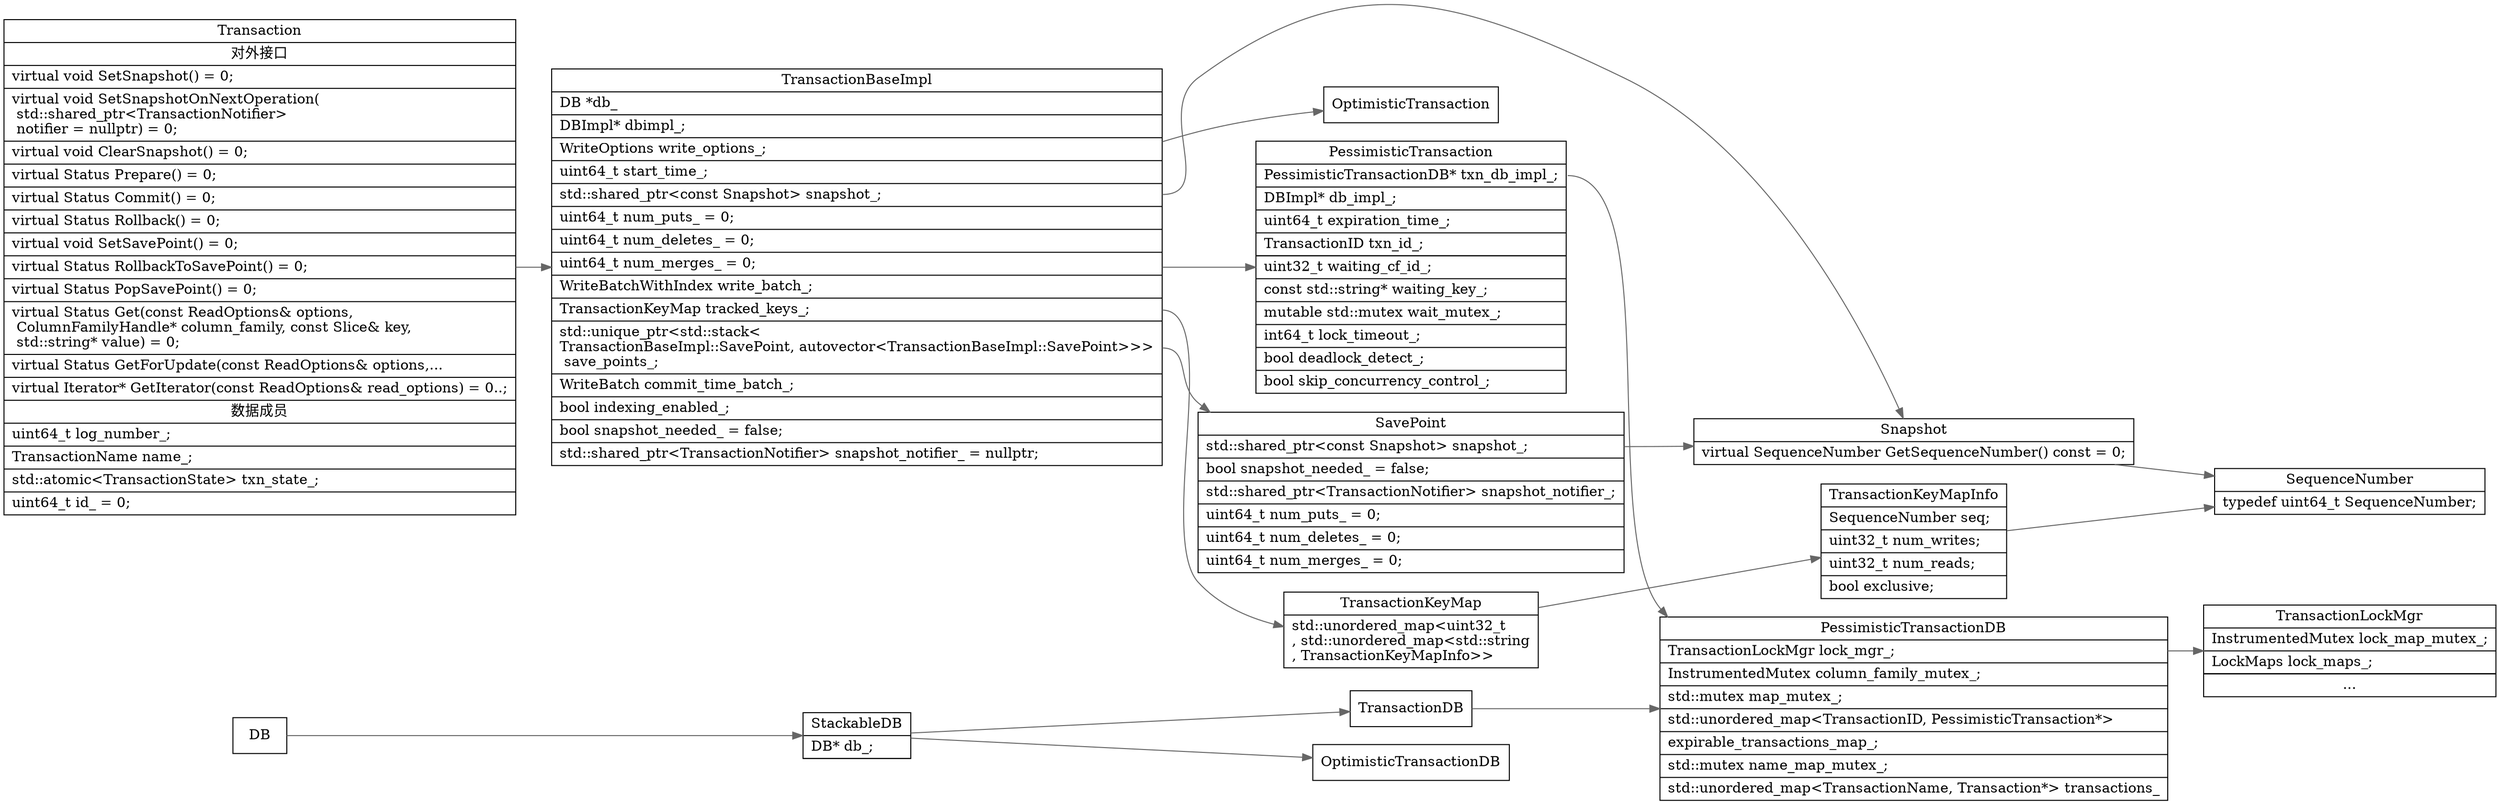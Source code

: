 digraph transaction_struct {
  node[shape=box];
  edge[color=gray40];
  newrank=true;
  rankdir=LR;
  Transaction[
    shape="record";
    label="{{
      Transaction|
        对外接口|
        virtual void SetSnapshot() = 0;\l|
        virtual void SetSnapshotOnNextOperation(\l
      std::shared_ptr\<TransactionNotifier\>\l notifier = nullptr) = 0;\l|
        virtual void ClearSnapshot() = 0;\l|
        virtual Status Prepare() = 0;\l|
        virtual Status Commit() = 0;\l|
        virtual Status Rollback() = 0;\l|
        virtual void SetSavePoint() = 0;\l|
        virtual Status RollbackToSavePoint() = 0;\l|
        virtual Status PopSavePoint() = 0;\l|
        virtual Status Get(const ReadOptions& options,\l
                     ColumnFamilyHandle* column_family, const Slice& key,\l
                     std::string* value) = 0;\l|
        virtual Status GetForUpdate(const ReadOptions& options,...\l|
        virtual Iterator* GetIterator(const ReadOptions& read_options) = 0..;\l|
        数据成员|
        uint64_t log_number_;\l|
        TransactionName name_;\l|
        std::atomic\<TransactionState\> txn_state_;\l|
        uint64_t id_ = 0;\l
    }}";
  ];
  Transaction -> TransactionBaseImpl;

  TransactionBaseImpl[
    shape="record";
    label="{{
      TransactionBaseImpl|
      DB *db_\l|
      DBImpl* dbimpl_;\l|
      WriteOptions write_options_;\l|
      uint64_t start_time_;\l|
      <Snapshot> std::shared_ptr\<const Snapshot\> snapshot_;\l|
      uint64_t num_puts_ = 0;\l|
      uint64_t num_deletes_ = 0;\l|
      uint64_t num_merges_ = 0;\l|
      WriteBatchWithIndex write_batch_;\l|
      <TransactionKeyMap> TransactionKeyMap tracked_keys_;\l|
      <SavePoint> std::unique_ptr\<std::stack\<\lTransactionBaseImpl::SavePoint,
                             autovector\<TransactionBaseImpl::SavePoint\>\>\>\l
      save_points_;\l|
      WriteBatch commit_time_batch_;\l|
      bool indexing_enabled_;\l|
      bool snapshot_needed_ = false;\l|
      std::shared_ptr\<TransactionNotifier\> snapshot_notifier_ = nullptr;\l
    }}";
  ];
  TransactionBaseImpl:SavePoint -> SavePoint;
  TransactionBaseImpl:Snapshot -> Snapshot;
  TransactionBaseImpl:TransactionKeyMap -> TransactionKeyMap;
  TransactionBaseImpl -> OptimisticTransaction;
  TransactionBaseImpl -> PessimisticTransaction;

  SavePoint[
    shape="record";
    label="{{
      SavePoint|
      <Snapshot> std::shared_ptr\<const Snapshot\> snapshot_;\l|
      bool snapshot_needed_ = false;\l|
      std::shared_ptr\<TransactionNotifier\> snapshot_notifier_;\l|
      uint64_t num_puts_ = 0;\l|
      uint64_t num_deletes_ = 0;\l|
      uint64_t num_merges_ = 0;\l
    }}";
  ];
  SavePoint:Snapshot -> Snapshot;

  PessimisticTransaction[
    shape="record";
    label="{{
      PessimisticTransaction|
        <PessimisticTransactionDB> PessimisticTransactionDB* txn_db_impl_;\l|
        DBImpl* db_impl_;\l|
        uint64_t expiration_time_;\l|
        TransactionID txn_id_;\l|
        autovector<TransactionID> waiting_txn_ids_;\l|
        uint32_t waiting_cf_id_;\l|
        const std::string* waiting_key_;\l|
        mutable std::mutex wait_mutex_;\l|
        int64_t lock_timeout_;\l|
        bool deadlock_detect_;\l|
        bool skip_concurrency_control_;\l
    }}";
  ];
  PessimisticTransaction:PessimisticTransactionDB -> PessimisticTransactionDB;

  PessimisticTransactionDB[
    shape="record";
    label="{{
      PessimisticTransactionDB|
        <TransactionLockMgr> TransactionLockMgr lock_mgr_;\l|
        InstrumentedMutex column_family_mutex_;\l|
        std::mutex map_mutex_;\l|
        std::unordered_map\<TransactionID, PessimisticTransaction*\>\l|
        expirable_transactions_map_;\l|
        std::mutex name_map_mutex_;\l|
        std::unordered_map\<TransactionName, Transaction*\> transactions_\l
    }}";
  ];
  PessimisticTransactionDB:TransactionLockMgr -> TransactionLockMgr;

  DB -> StackableDB -> TransactionDB -> PessimisticTransactionDB;
  StackableDB -> OptimisticTransactionDB;

  StackableDB[
    shape="record";
    label="{{
      StackableDB|
        DB* db_;\l|
        std::shared_ptr<DB> shared_db_ptr_;\l
    }}";
  ];

  Snapshot[
    shape="record";
    label="{{
      Snapshot|
        virtual SequenceNumber GetSequenceNumber() const = 0;\l
    }}";
  ];
  Snapshot -> SequenceNumber;
  SequenceNumber[
    shape="record";
    label="{{
      SequenceNumber|
        typedef uint64_t SequenceNumber;
    }}";
  ];


  TransactionKeyMap[
    shape="record";
    label="{{
      TransactionKeyMap|
        std::unordered_map\<uint32_t\l,
        std::unordered_map\<std::string\l, TransactionKeyMapInfo\>\>\l
    }}";
  ];

  TransactionKeyMap -> TransactionKeyMapInfo;
  TransactionKeyMapInfo[
    shape="record";
    label="{{
      TransactionKeyMapInfo|
        <SequenceNumber> SequenceNumber seq;\l|
        uint32_t num_writes;\l|
        uint32_t num_reads;\l|
        bool exclusive;\l
    }}";
  ];
  TransactionKeyMapInfo -> SequenceNumber;

  TransactionLockMgr[
    shape="record"
    label="{{
      TransactionLockMgr|
        InstrumentedMutex lock_map_mutex_;\l|
        LockMaps lock_maps_;\l|
        std::unique_ptr<ThreadLocalPtr> lock_maps_cache_;\l|
        std::unique_ptr<ThreadLocalPtr> lock_maps_cache_;\l|
        ...
    }}"
  ];

}
